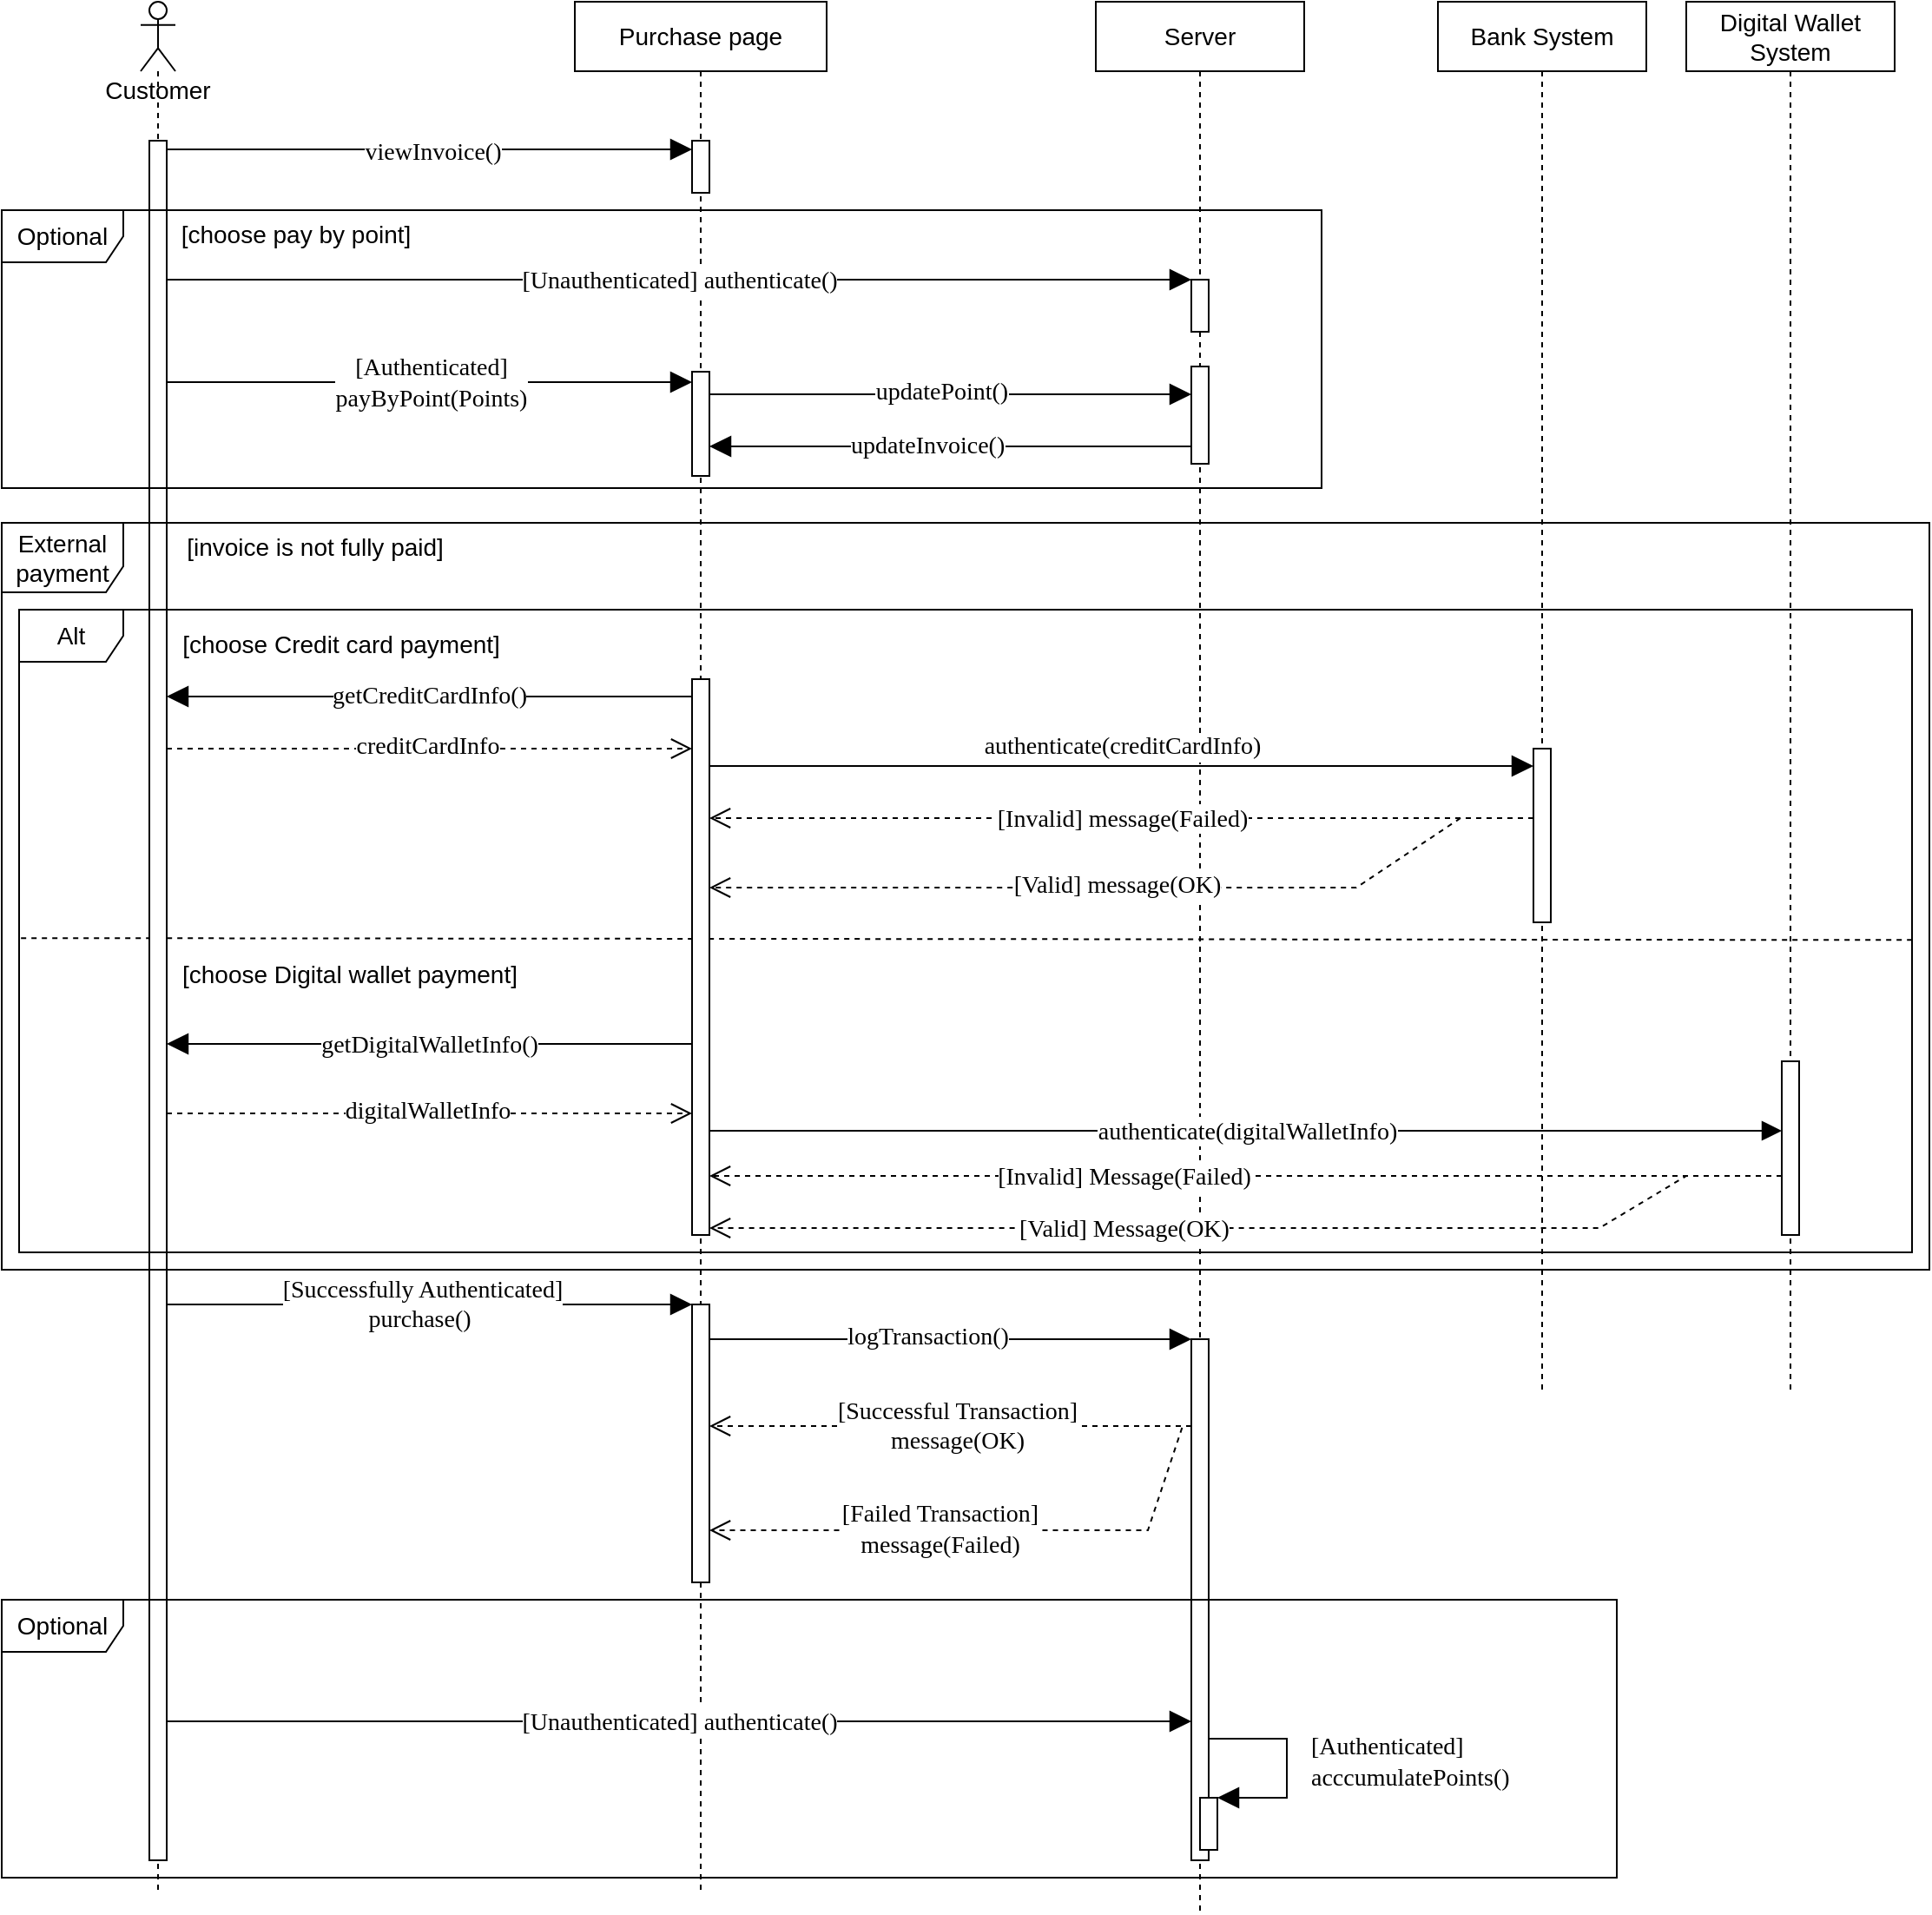 <mxfile>
    <diagram id="EsVaXnBHlEEKosVL50em" name="Page-1">
        <mxGraphModel dx="857" dy="667" grid="1" gridSize="10" guides="1" tooltips="1" connect="1" arrows="1" fold="1" page="1" pageScale="1" pageWidth="827" pageHeight="1169" math="0" shadow="0">
            <root>
                <mxCell id="0"/>
                <mxCell id="1" parent="0"/>
                <mxCell id="0xS0S5AWN3297I2jAuM9-66" value="Server" style="shape=umlLifeline;perimeter=lifelinePerimeter;whiteSpace=wrap;html=1;container=1;collapsible=0;recursiveResize=0;outlineConnect=0;fontSize=14;" parent="1" vertex="1">
                    <mxGeometry x="630" width="120" height="1100" as="geometry"/>
                </mxCell>
                <mxCell id="16" value="" style="html=1;points=[];perimeter=orthogonalPerimeter;fontSize=14;" parent="0xS0S5AWN3297I2jAuM9-66" vertex="1">
                    <mxGeometry x="55" y="160" width="10" height="30" as="geometry"/>
                </mxCell>
                <mxCell id="24" value="" style="html=1;points=[];perimeter=orthogonalPerimeter;fontSize=14;" parent="0xS0S5AWN3297I2jAuM9-66" vertex="1">
                    <mxGeometry x="55" y="770" width="10" height="300" as="geometry"/>
                </mxCell>
                <mxCell id="29" value="" style="html=1;points=[];perimeter=orthogonalPerimeter;fontSize=14;" parent="0xS0S5AWN3297I2jAuM9-66" vertex="1">
                    <mxGeometry x="60" y="1034" width="10" height="30" as="geometry"/>
                </mxCell>
                <mxCell id="30" value="&lt;span style=&quot;text-align: center; font-size: 14px;&quot;&gt;&lt;font face=&quot;Lucida Console&quot; style=&quot;font-size: 14px;&quot;&gt;[Authenticated]&lt;br style=&quot;font-size: 14px;&quot;&gt;acccumulatePoints()&lt;/font&gt;&lt;/span&gt;" style="edgeStyle=orthogonalEdgeStyle;html=1;align=left;spacingLeft=2;endArrow=block;rounded=0;fontSize=14;endSize=10;" parent="0xS0S5AWN3297I2jAuM9-66" source="24" target="29" edge="1">
                    <mxGeometry x="-0.043" y="10" relative="1" as="geometry">
                        <mxPoint x="65" y="1010" as="sourcePoint"/>
                        <Array as="points">
                            <mxPoint x="110" y="1000"/>
                            <mxPoint x="110" y="1034"/>
                        </Array>
                        <mxPoint y="1" as="offset"/>
                    </mxGeometry>
                </mxCell>
                <mxCell id="73" value="" style="html=1;points=[];perimeter=orthogonalPerimeter;fontSize=14;" parent="0xS0S5AWN3297I2jAuM9-66" vertex="1">
                    <mxGeometry x="55" y="210" width="10" height="56" as="geometry"/>
                </mxCell>
                <mxCell id="0xS0S5AWN3297I2jAuM9-64" value="&lt;span style=&quot;font-family: &amp;quot;lucida console&amp;quot;; font-size: 14px;&quot;&gt;[Invalid] Message(Failed)&lt;/span&gt;" style="edgeStyle=none;rounded=0;orthogonalLoop=1;jettySize=auto;html=1;startArrow=none;startFill=0;endArrow=open;endFill=0;dashed=1;fontSize=14;endSize=10;" parent="1" edge="1">
                    <mxGeometry x="0.227" relative="1" as="geometry">
                        <mxPoint x="1025" y="676" as="sourcePoint"/>
                        <mxPoint x="407.5" y="676" as="targetPoint"/>
                        <Array as="points">
                            <mxPoint x="460" y="676"/>
                        </Array>
                        <mxPoint as="offset"/>
                    </mxGeometry>
                </mxCell>
                <mxCell id="gZEta6P0kwbHWT-XyPAT-22" value="&lt;span style=&quot;font-family: &amp;quot;lucida console&amp;quot;; font-size: 14px;&quot;&gt;[Valid] Message(OK)&lt;/span&gt;" style="edgeStyle=none;rounded=0;orthogonalLoop=1;jettySize=auto;html=1;startArrow=none;startFill=0;endArrow=open;endFill=0;dashed=1;fontSize=14;endSize=10;" parent="1" edge="1">
                    <mxGeometry x="0.237" relative="1" as="geometry">
                        <mxPoint x="1025" y="676" as="sourcePoint"/>
                        <mxPoint x="407.5" y="706" as="targetPoint"/>
                        <Array as="points">
                            <mxPoint x="970" y="676"/>
                            <mxPoint x="920" y="706"/>
                        </Array>
                        <mxPoint as="offset"/>
                    </mxGeometry>
                </mxCell>
                <mxCell id="43" value="&lt;span style=&quot;background-color: rgb(255, 255, 255); font-size: 14px;&quot;&gt;[choose Digital wallet payment]&lt;/span&gt;" style="text;html=1;align=center;verticalAlign=middle;resizable=0;points=[];autosize=1;strokeColor=none;fontSize=14;" parent="1" vertex="1">
                    <mxGeometry x="95" y="550" width="210" height="20" as="geometry"/>
                </mxCell>
                <mxCell id="48" value="" style="endArrow=none;dashed=1;html=1;strokeWidth=1;fontSize=14;endSize=10;rounded=0;entryX=1;entryY=0.514;entryDx=0;entryDy=0;entryPerimeter=0;exitX=0.001;exitY=0.511;exitDx=0;exitDy=0;exitPerimeter=0;" parent="1" source="46" target="46" edge="1">
                    <mxGeometry width="50" height="50" relative="1" as="geometry">
                        <mxPoint x="-3" y="550" as="sourcePoint"/>
                        <mxPoint x="1310" y="530" as="targetPoint"/>
                        <Array as="points"/>
                    </mxGeometry>
                </mxCell>
                <mxCell id="59" value="creditCardInfo" style="html=1;verticalAlign=bottom;endArrow=open;dashed=1;endSize=10;fontSize=14;fontFamily=Lucida Console;" parent="1" target="17" edge="1">
                    <mxGeometry x="-0.009" y="-10" relative="1" as="geometry">
                        <mxPoint x="95" y="430" as="sourcePoint"/>
                        <mxPoint x="387.5" y="430" as="targetPoint"/>
                        <Array as="points">
                            <mxPoint x="320" y="430"/>
                        </Array>
                        <mxPoint as="offset"/>
                    </mxGeometry>
                </mxCell>
                <mxCell id="60" value="&lt;span style=&quot;font-family: &amp;quot;lucida console&amp;quot; ; font-size: 14px&quot;&gt;digitalWalletInfo&lt;/span&gt;" style="html=1;verticalAlign=bottom;endArrow=open;dashed=1;endSize=10;strokeWidth=1;fontSize=14;" parent="1" target="17" edge="1">
                    <mxGeometry x="-0.009" y="-10" relative="1" as="geometry">
                        <mxPoint x="95" y="640" as="sourcePoint"/>
                        <mxPoint x="380" y="620" as="targetPoint"/>
                        <Array as="points">
                            <mxPoint x="330" y="640"/>
                        </Array>
                        <mxPoint as="offset"/>
                    </mxGeometry>
                </mxCell>
                <mxCell id="61" value="authenticate(creditCardInfo)" style="html=1;verticalAlign=bottom;endArrow=block;rounded=0;fontSize=14;fontFamily=Lucida Console;endSize=10;" parent="1" source="17" target="40" edge="1">
                    <mxGeometry width="80" relative="1" as="geometry">
                        <mxPoint x="400" y="444" as="sourcePoint"/>
                        <mxPoint x="750" y="470" as="targetPoint"/>
                        <Array as="points">
                            <mxPoint x="490" y="440"/>
                        </Array>
                    </mxGeometry>
                </mxCell>
                <mxCell id="0xS0S5AWN3297I2jAuM9-30" value="&lt;span style=&quot;font-family: &amp;quot;lucida console&amp;quot;; font-size: 14px;&quot;&gt;getDigitalWalletInfo()&lt;/span&gt;" style="rounded=0;orthogonalLoop=1;jettySize=auto;html=1;startArrow=none;startFill=0;endArrow=block;endFill=1;fontSize=14;endSize=10;" parent="1" source="17" edge="1">
                    <mxGeometry relative="1" as="geometry">
                        <mxPoint x="95" y="600" as="targetPoint"/>
                        <mxPoint x="400" y="590" as="sourcePoint"/>
                        <Array as="points">
                            <mxPoint x="310" y="600"/>
                        </Array>
                    </mxGeometry>
                </mxCell>
                <mxCell id="0xS0S5AWN3297I2jAuM9-8" value="Purchase page" style="shape=umlLifeline;perimeter=lifelinePerimeter;whiteSpace=wrap;html=1;container=1;collapsible=0;recursiveResize=0;outlineConnect=0;fontSize=14;" parent="1" vertex="1">
                    <mxGeometry x="330" width="145" height="1090" as="geometry"/>
                </mxCell>
                <mxCell id="2" value="" style="html=1;points=[];perimeter=orthogonalPerimeter;fontSize=14;" parent="0xS0S5AWN3297I2jAuM9-8" vertex="1">
                    <mxGeometry x="67.5" y="80" width="10" height="30" as="geometry"/>
                </mxCell>
                <mxCell id="17" value="" style="html=1;points=[];perimeter=orthogonalPerimeter;fontSize=14;" parent="0xS0S5AWN3297I2jAuM9-8" vertex="1">
                    <mxGeometry x="67.5" y="390" width="10" height="320" as="geometry"/>
                </mxCell>
                <mxCell id="15" value="" style="html=1;points=[];perimeter=orthogonalPerimeter;fontSize=14;" parent="0xS0S5AWN3297I2jAuM9-8" vertex="1">
                    <mxGeometry x="67.5" y="213" width="10" height="60" as="geometry"/>
                </mxCell>
                <mxCell id="23" value="" style="html=1;points=[];perimeter=orthogonalPerimeter;fontSize=14;" parent="0xS0S5AWN3297I2jAuM9-8" vertex="1">
                    <mxGeometry x="67.5" y="750" width="10" height="160" as="geometry"/>
                </mxCell>
                <mxCell id="45" value="[&lt;span style=&quot;background-color: rgb(255, 255, 255); font-size: 14px;&quot;&gt;choose Credit card payment]&lt;/span&gt;" style="text;html=1;align=center;verticalAlign=middle;resizable=0;points=[];autosize=1;strokeColor=none;fontSize=14;" parent="1" vertex="1">
                    <mxGeometry x="95" y="360" width="200" height="20" as="geometry"/>
                </mxCell>
                <mxCell id="0xS0S5AWN3297I2jAuM9-11" value="&lt;font face=&quot;Lucida Console&quot; style=&quot;font-size: 14px;&quot;&gt;viewInvoice()&lt;/font&gt;" style="rounded=0;orthogonalLoop=1;jettySize=auto;html=1;endArrow=block;endFill=1;startArrow=none;startFill=0;fontSize=14;endSize=10;" parent="1" source="xFDVyft1GGpR64SZNUxC-1" target="2" edge="1">
                    <mxGeometry x="0.009" y="-1" relative="1" as="geometry">
                        <mxPoint x="360" y="90" as="targetPoint"/>
                        <mxPoint x="120" y="85" as="sourcePoint"/>
                        <mxPoint as="offset"/>
                        <Array as="points">
                            <mxPoint x="310" y="85"/>
                        </Array>
                    </mxGeometry>
                </mxCell>
                <mxCell id="0xS0S5AWN3297I2jAuM9-45" value="[Successfully Authenticated]&lt;br style=&quot;font-size: 14px;&quot;&gt;purchase()&amp;nbsp;" style="edgeStyle=none;rounded=0;orthogonalLoop=1;jettySize=auto;html=1;startArrow=none;startFill=0;endArrow=block;endFill=1;fontSize=14;endSize=10;fontFamily=Lucida Console;" parent="1" target="23" edge="1">
                    <mxGeometry x="-0.027" relative="1" as="geometry">
                        <mxPoint x="95" y="750" as="sourcePoint"/>
                        <mxPoint x="420" y="700" as="targetPoint"/>
                        <Array as="points">
                            <mxPoint x="340" y="750"/>
                        </Array>
                        <mxPoint as="offset"/>
                    </mxGeometry>
                </mxCell>
                <mxCell id="gZEta6P0kwbHWT-XyPAT-6" value="&lt;span style=&quot;font-family: &amp;quot;lucida console&amp;quot;; font-size: 14px;&quot;&gt;[Authenticated]&lt;/span&gt;&lt;br style=&quot;font-family: &amp;quot;lucida console&amp;quot;; font-size: 14px;&quot;&gt;&lt;span style=&quot;font-family: &amp;quot;lucida console&amp;quot;; font-size: 14px;&quot;&gt;payByPoint(Points)&lt;/span&gt;" style="edgeStyle=none;rounded=0;orthogonalLoop=1;jettySize=auto;html=1;fontSize=14;endArrow=block;endFill=1;endSize=10;" parent="1" target="15" edge="1">
                    <mxGeometry relative="1" as="geometry">
                        <Array as="points">
                            <mxPoint x="350" y="219"/>
                        </Array>
                        <mxPoint x="403" y="219" as="targetPoint"/>
                        <mxPoint x="95" y="219" as="sourcePoint"/>
                    </mxGeometry>
                </mxCell>
                <mxCell id="0xS0S5AWN3297I2jAuM9-10" value="Customer" style="shape=umlLifeline;participant=umlActor;perimeter=lifelinePerimeter;whiteSpace=wrap;html=1;container=1;collapsible=0;recursiveResize=0;verticalAlign=top;spacingTop=36;outlineConnect=0;fontSize=14;" parent="1" vertex="1">
                    <mxGeometry x="80" width="20" height="1090" as="geometry"/>
                </mxCell>
                <mxCell id="H4JG7rDhMhPvmTt1vxnm-16" value="Bank System" style="shape=umlLifeline;perimeter=lifelinePerimeter;whiteSpace=wrap;html=1;container=1;collapsible=0;recursiveResize=0;outlineConnect=0;fontSize=14;" parent="1" vertex="1">
                    <mxGeometry x="827" width="120" height="800" as="geometry"/>
                </mxCell>
                <mxCell id="40" value="" style="html=1;points=[];perimeter=orthogonalPerimeter;fontSize=14;" parent="H4JG7rDhMhPvmTt1vxnm-16" vertex="1">
                    <mxGeometry x="55" y="430" width="10" height="100" as="geometry"/>
                </mxCell>
                <mxCell id="0xS0S5AWN3297I2jAuM9-32" value="Digital Wallet System" style="shape=umlLifeline;perimeter=lifelinePerimeter;whiteSpace=wrap;html=1;container=1;collapsible=0;recursiveResize=0;outlineConnect=0;fontSize=14;" parent="1" vertex="1">
                    <mxGeometry x="970" width="120" height="800" as="geometry"/>
                </mxCell>
                <mxCell id="41" value="" style="html=1;points=[];perimeter=orthogonalPerimeter;fontSize=14;" parent="0xS0S5AWN3297I2jAuM9-32" vertex="1">
                    <mxGeometry x="55" y="610" width="10" height="100" as="geometry"/>
                </mxCell>
                <mxCell id="gZEta6P0kwbHWT-XyPAT-16" value="[choose pay by point]" style="text;html=1;align=center;verticalAlign=middle;resizable=0;points=[];autosize=1;strokeColor=none;fillColor=none;fontSize=14;" parent="1" vertex="1">
                    <mxGeometry x="94" y="124" width="150" height="20" as="geometry"/>
                </mxCell>
                <mxCell id="auK02p0XqwQrwLWtQNWY-16" value="&lt;span style=&quot;font-family: &amp;quot;lucida console&amp;quot;; font-size: 14px;&quot;&gt;[Invalid]&amp;nbsp;&lt;/span&gt;&lt;span style=&quot;font-family: &amp;quot;lucida console&amp;quot;; font-size: 14px;&quot;&gt;message(Failed)&lt;/span&gt;" style="rounded=0;orthogonalLoop=1;jettySize=auto;html=1;dashed=1;endArrow=open;endFill=0;fontSize=14;endSize=10;" parent="1" source="40" target="17" edge="1">
                    <mxGeometry relative="1" as="geometry">
                        <mxPoint x="730" y="450" as="sourcePoint"/>
                        <mxPoint x="460" y="450" as="targetPoint"/>
                        <Array as="points">
                            <mxPoint x="640" y="470"/>
                        </Array>
                    </mxGeometry>
                </mxCell>
                <mxCell id="gZEta6P0kwbHWT-XyPAT-28" value="&lt;span style=&quot;font-family: &amp;#34;lucida console&amp;#34;&quot;&gt;[Failed Transaction]&lt;/span&gt;&lt;br style=&quot;font-family: &amp;#34;lucida console&amp;#34;&quot;&gt;&lt;span style=&quot;font-family: &amp;#34;lucida console&amp;#34;&quot;&gt;message(Failed)&lt;/span&gt;&lt;font face=&quot;Lucida Console&quot; style=&quot;font-size: 14px&quot;&gt;&lt;br&gt;&lt;/font&gt;" style="html=1;verticalAlign=bottom;endArrow=open;dashed=1;endSize=10;rounded=0;fontSize=14;" parent="1" source="24" target="23" edge="1">
                    <mxGeometry x="0.174" y="20" relative="1" as="geometry">
                        <mxPoint x="1240" y="850" as="sourcePoint"/>
                        <mxPoint x="470" y="810" as="targetPoint"/>
                        <Array as="points">
                            <mxPoint x="680" y="820"/>
                            <mxPoint x="660" y="880"/>
                        </Array>
                        <mxPoint as="offset"/>
                    </mxGeometry>
                </mxCell>
                <mxCell id="5BrfaUf6oUBGYmDF4iaM-1" value="&lt;font face=&quot;Lucida Console&quot; style=&quot;font-size: 14px;&quot;&gt;logTransaction()&lt;/font&gt;" style="html=1;verticalAlign=bottom;endArrow=block;rounded=0;fontSize=14;endSize=10;" parent="1" source="23" target="24" edge="1">
                    <mxGeometry x="-0.097" y="-10" width="80" relative="1" as="geometry">
                        <mxPoint x="470" y="770" as="sourcePoint"/>
                        <mxPoint x="1250" y="680" as="targetPoint"/>
                        <Array as="points">
                            <mxPoint x="640" y="770"/>
                        </Array>
                        <mxPoint as="offset"/>
                    </mxGeometry>
                </mxCell>
                <mxCell id="xFDVyft1GGpR64SZNUxC-1" value="" style="html=1;points=[];perimeter=orthogonalPerimeter;fontSize=14;" parent="1" vertex="1">
                    <mxGeometry x="85" y="80" width="10" height="990" as="geometry"/>
                </mxCell>
                <mxCell id="5" value="&lt;span style=&quot;font-family: &amp;quot;lucida console&amp;quot;; font-size: 14px;&quot;&gt;[Valid] message(OK)&lt;/span&gt;" style="html=1;verticalAlign=bottom;endArrow=open;dashed=1;endSize=10;fontSize=14;rounded=0;" parent="1" source="40" target="17" edge="1">
                    <mxGeometry x="0.035" y="10" relative="1" as="geometry">
                        <mxPoint x="743" y="510" as="sourcePoint"/>
                        <mxPoint x="470" y="500" as="targetPoint"/>
                        <Array as="points">
                            <mxPoint x="840" y="470"/>
                            <mxPoint x="780" y="510"/>
                        </Array>
                        <mxPoint as="offset"/>
                    </mxGeometry>
                </mxCell>
                <mxCell id="auK02p0XqwQrwLWtQNWY-29" value="&lt;span style=&quot;color: rgb(0 , 0 , 0) ; font-family: &amp;quot;lucida console&amp;quot; ; font-size: 14px ; font-style: normal ; font-weight: 400 ; letter-spacing: normal ; text-align: center ; text-indent: 0px ; text-transform: none ; word-spacing: 0px ; display: inline ; float: none&quot;&gt;authenticate(digitalWalletInfo)&lt;/span&gt;" style="edgeStyle=none;rounded=0;orthogonalLoop=1;jettySize=auto;html=1;startArrow=none;startFill=0;endArrow=block;endFill=1;fontSize=14;endSize=9;spacing=2;" parent="1" source="17" target="41" edge="1">
                    <mxGeometry relative="1" as="geometry">
                        <mxPoint x="470" y="610" as="sourcePoint"/>
                        <mxPoint x="950" y="570" as="targetPoint"/>
                        <Array as="points">
                            <mxPoint x="540" y="650"/>
                        </Array>
                    </mxGeometry>
                </mxCell>
                <mxCell id="66" value="[Successful Transaction]&lt;br&gt;message(OK)" style="html=1;verticalAlign=bottom;endArrow=open;dashed=1;endSize=10;fontFamily=Lucida Console;strokeWidth=1;fontSize=14;" parent="1" source="24" target="23" edge="1">
                    <mxGeometry x="-0.027" y="20" relative="1" as="geometry">
                        <mxPoint x="1200" y="800" as="sourcePoint"/>
                        <mxPoint x="550" y="800" as="targetPoint"/>
                        <Array as="points">
                            <mxPoint x="560" y="820"/>
                        </Array>
                        <mxPoint as="offset"/>
                    </mxGeometry>
                </mxCell>
                <mxCell id="68" value="&lt;span style=&quot;font-family: &amp;quot;lucida console&amp;quot;; font-size: 14px;&quot;&gt;[Unauthenticated]&amp;nbsp;&lt;/span&gt;&lt;span style=&quot;font-family: &amp;quot;lucida console&amp;quot;; font-size: 14px;&quot;&gt;authenticate()&lt;/span&gt;" style="edgeStyle=none;rounded=0;orthogonalLoop=1;jettySize=auto;html=1;fontSize=14;endArrow=block;endFill=1;endSize=10;" parent="1" source="xFDVyft1GGpR64SZNUxC-1" target="16" edge="1">
                    <mxGeometry relative="1" as="geometry">
                        <Array as="points">
                            <mxPoint x="366" y="160"/>
                        </Array>
                        <mxPoint x="1240" y="200" as="targetPoint"/>
                        <mxPoint x="120" y="170" as="sourcePoint"/>
                    </mxGeometry>
                </mxCell>
                <mxCell id="72" value="&lt;span style=&quot;font-family: &amp;quot;lucida console&amp;quot;; font-size: 14px;&quot;&gt;[Unauthenticated]&amp;nbsp;&lt;/span&gt;&lt;span style=&quot;font-family: &amp;quot;lucida console&amp;quot;; font-size: 14px;&quot;&gt;authenticate()&lt;/span&gt;" style="edgeStyle=none;rounded=0;orthogonalLoop=1;jettySize=auto;html=1;fontSize=14;endArrow=block;endFill=1;endSize=10;" parent="1" target="24" edge="1">
                    <mxGeometry relative="1" as="geometry">
                        <Array as="points">
                            <mxPoint x="376" y="990"/>
                        </Array>
                        <mxPoint x="705" y="990" as="targetPoint"/>
                        <mxPoint x="95" y="990" as="sourcePoint"/>
                    </mxGeometry>
                </mxCell>
                <mxCell id="58" value="[invoice is not fully paid&lt;span style=&quot;background-color: rgb(255, 255, 255); font-size: 14px;&quot;&gt;]&lt;/span&gt;" style="text;html=1;align=center;verticalAlign=middle;resizable=0;points=[];autosize=1;strokeColor=none;fontSize=14;" parent="1" vertex="1">
                    <mxGeometry x="100" y="304" width="160" height="20" as="geometry"/>
                </mxCell>
                <mxCell id="38" value="&lt;span style=&quot;font-size: 14px;&quot;&gt;getCreditCardInfo()&lt;/span&gt;" style="rounded=0;orthogonalLoop=1;jettySize=auto;html=1;startArrow=none;startFill=0;endArrow=block;endFill=1;fontSize=14;endSize=10;fontFamily=Lucida Console;" parent="1" source="17" edge="1">
                    <mxGeometry relative="1" as="geometry">
                        <mxPoint x="95" y="400" as="targetPoint"/>
                        <Array as="points">
                            <mxPoint x="370" y="400"/>
                        </Array>
                        <mxPoint x="430" y="350" as="sourcePoint"/>
                    </mxGeometry>
                </mxCell>
                <mxCell id="56" value="updateInvoice()" style="html=1;align=left;spacingLeft=2;endArrow=block;rounded=0;fontFamily=Lucida Console;fontSize=14;endFill=1;strokeWidth=1;endSize=10;" parent="1" source="73" edge="1">
                    <mxGeometry x="0.445" relative="1" as="geometry">
                        <mxPoint x="714" y="267" as="sourcePoint"/>
                        <Array as="points">
                            <mxPoint x="650" y="256"/>
                        </Array>
                        <mxPoint x="407.5" y="256" as="targetPoint"/>
                        <mxPoint as="offset"/>
                    </mxGeometry>
                </mxCell>
                <mxCell id="74" value="updatePoint()" style="html=1;verticalAlign=bottom;endArrow=block;endSize=10;fontFamily=Lucida Console;fontSize=14;" parent="1" target="73" edge="1">
                    <mxGeometry x="-0.042" y="-10" width="80" relative="1" as="geometry">
                        <mxPoint x="407.5" y="226" as="sourcePoint"/>
                        <mxPoint x="480" y="216" as="targetPoint"/>
                        <Array as="points">
                            <mxPoint x="510" y="226"/>
                        </Array>
                        <mxPoint as="offset"/>
                    </mxGeometry>
                </mxCell>
                <mxCell id="46" value="Alt" style="shape=umlFrame;whiteSpace=wrap;html=1;fontSize=14;" parent="1" vertex="1">
                    <mxGeometry x="10" y="350" width="1090" height="370" as="geometry"/>
                </mxCell>
                <mxCell id="57" value="External payment" style="shape=umlFrame;whiteSpace=wrap;html=1;width=70;height=40;fontSize=14;" parent="1" vertex="1">
                    <mxGeometry y="300" width="1110" height="430" as="geometry"/>
                </mxCell>
                <mxCell id="31" value="Optional" style="shape=umlFrame;whiteSpace=wrap;html=1;fontSize=14;width=70;height=30;" parent="1" vertex="1">
                    <mxGeometry y="120" width="760" height="160" as="geometry"/>
                </mxCell>
                <mxCell id="70" value="Optional" style="shape=umlFrame;whiteSpace=wrap;html=1;fontSize=14;width=70;height=30;" parent="1" vertex="1">
                    <mxGeometry y="920" width="930" height="160" as="geometry"/>
                </mxCell>
            </root>
        </mxGraphModel>
    </diagram>
</mxfile>